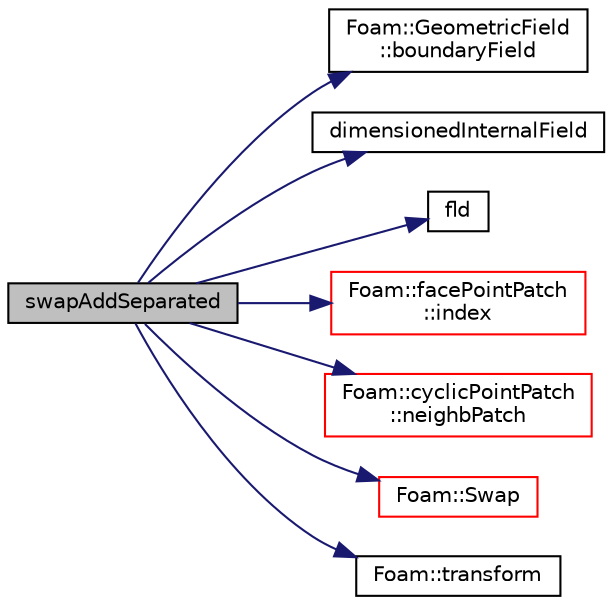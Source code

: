 digraph "swapAddSeparated"
{
  bgcolor="transparent";
  edge [fontname="Helvetica",fontsize="10",labelfontname="Helvetica",labelfontsize="10"];
  node [fontname="Helvetica",fontsize="10",shape=record];
  rankdir="LR";
  Node1 [label="swapAddSeparated",height=0.2,width=0.4,color="black", fillcolor="grey75", style="filled", fontcolor="black"];
  Node1 -> Node2 [color="midnightblue",fontsize="10",style="solid",fontname="Helvetica"];
  Node2 [label="Foam::GeometricField\l::boundaryField",height=0.2,width=0.4,color="black",URL="$a00921.html#a3c6c1a789b48ea0c5e8bff64f9c14f2d",tooltip="Return reference to GeometricBoundaryField. "];
  Node1 -> Node3 [color="midnightblue",fontsize="10",style="solid",fontname="Helvetica"];
  Node3 [label="dimensionedInternalField",height=0.2,width=0.4,color="black",URL="$a03120.html#a942cd19121a46cdc649099eb27c74b18"];
  Node1 -> Node4 [color="midnightblue",fontsize="10",style="solid",fontname="Helvetica"];
  Node4 [label="fld",height=0.2,width=0.4,color="black",URL="$a04275.html#ad4512456f4da706b47fd304150561080"];
  Node1 -> Node5 [color="midnightblue",fontsize="10",style="solid",fontname="Helvetica"];
  Node5 [label="Foam::facePointPatch\l::index",height=0.2,width=0.4,color="red",URL="$a00730.html#a460a6a24246524e2b863c6b97756a0cb",tooltip="Return the index of this patch in the pointBoundaryMesh. "];
  Node1 -> Node6 [color="midnightblue",fontsize="10",style="solid",fontname="Helvetica"];
  Node6 [label="Foam::cyclicPointPatch\l::neighbPatch",height=0.2,width=0.4,color="red",URL="$a00482.html#ac7959480f9f7d01020ae8898d87a35bf",tooltip="Return neighbour point patch. "];
  Node1 -> Node7 [color="midnightblue",fontsize="10",style="solid",fontname="Helvetica"];
  Node7 [label="Foam::Swap",height=0.2,width=0.4,color="red",URL="$a10725.html#ac6e6a40a7bda559df02d5ab6cc6f7e00"];
  Node1 -> Node8 [color="midnightblue",fontsize="10",style="solid",fontname="Helvetica"];
  Node8 [label="Foam::transform",height=0.2,width=0.4,color="black",URL="$a10725.html#a919915170941701c1223291531ad010c"];
}
